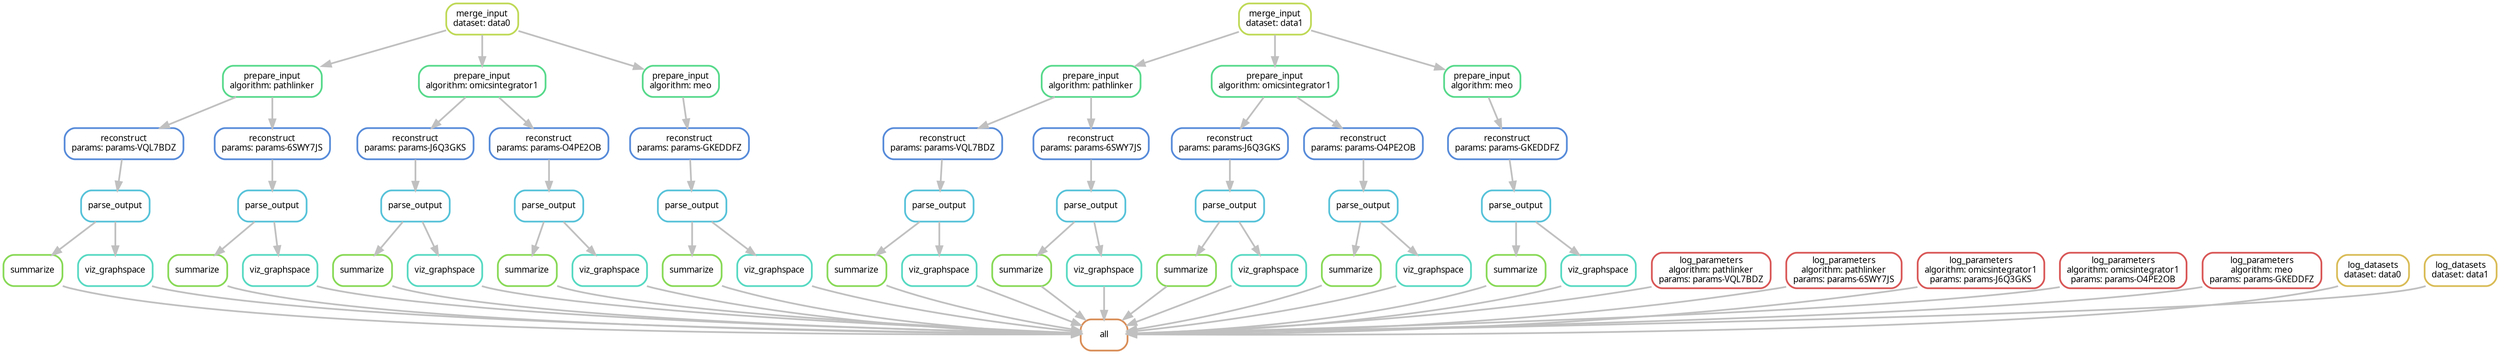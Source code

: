 digraph snakemake_dag {
    graph[bgcolor=white, margin=0];
    node[shape=box, style=rounded, fontname=sans,                 fontsize=10, penwidth=2];
    edge[penwidth=2, color=grey];
	0[label = "all", color = "0.07 0.6 0.85", style="rounded"];
	1[label = "summarize", color = "0.27 0.6 0.85", style="rounded"];
	2[label = "parse_output", color = "0.53 0.6 0.85", style="rounded"];
	3[label = "reconstruct\nparams: params-VQL7BDZ", color = "0.60 0.6 0.85", style="rounded"];
	4[label = "prepare_input\nalgorithm: pathlinker", color = "0.40 0.6 0.85", style="rounded"];
	5[label = "merge_input\ndataset: data0", color = "0.20 0.6 0.85", style="rounded"];
	6[label = "summarize", color = "0.27 0.6 0.85", style="rounded"];
	7[label = "parse_output", color = "0.53 0.6 0.85", style="rounded"];
	8[label = "reconstruct\nparams: params-6SWY7JS", color = "0.60 0.6 0.85", style="rounded"];
	9[label = "summarize", color = "0.27 0.6 0.85", style="rounded"];
	10[label = "parse_output", color = "0.53 0.6 0.85", style="rounded"];
	11[label = "reconstruct\nparams: params-J6Q3GKS", color = "0.60 0.6 0.85", style="rounded"];
	12[label = "prepare_input\nalgorithm: omicsintegrator1", color = "0.40 0.6 0.85", style="rounded"];
	13[label = "summarize", color = "0.27 0.6 0.85", style="rounded"];
	14[label = "parse_output", color = "0.53 0.6 0.85", style="rounded"];
	15[label = "reconstruct\nparams: params-O4PE2OB", color = "0.60 0.6 0.85", style="rounded"];
	16[label = "summarize", color = "0.27 0.6 0.85", style="rounded"];
	17[label = "parse_output", color = "0.53 0.6 0.85", style="rounded"];
	18[label = "reconstruct\nparams: params-GKEDDFZ", color = "0.60 0.6 0.85", style="rounded"];
	19[label = "prepare_input\nalgorithm: meo", color = "0.40 0.6 0.85", style="rounded"];
	20[label = "summarize", color = "0.27 0.6 0.85", style="rounded"];
	21[label = "parse_output", color = "0.53 0.6 0.85", style="rounded"];
	22[label = "reconstruct\nparams: params-VQL7BDZ", color = "0.60 0.6 0.85", style="rounded"];
	23[label = "prepare_input\nalgorithm: pathlinker", color = "0.40 0.6 0.85", style="rounded"];
	24[label = "merge_input\ndataset: data1", color = "0.20 0.6 0.85", style="rounded"];
	25[label = "summarize", color = "0.27 0.6 0.85", style="rounded"];
	26[label = "parse_output", color = "0.53 0.6 0.85", style="rounded"];
	27[label = "reconstruct\nparams: params-6SWY7JS", color = "0.60 0.6 0.85", style="rounded"];
	28[label = "summarize", color = "0.27 0.6 0.85", style="rounded"];
	29[label = "parse_output", color = "0.53 0.6 0.85", style="rounded"];
	30[label = "reconstruct\nparams: params-J6Q3GKS", color = "0.60 0.6 0.85", style="rounded"];
	31[label = "prepare_input\nalgorithm: omicsintegrator1", color = "0.40 0.6 0.85", style="rounded"];
	32[label = "summarize", color = "0.27 0.6 0.85", style="rounded"];
	33[label = "parse_output", color = "0.53 0.6 0.85", style="rounded"];
	34[label = "reconstruct\nparams: params-O4PE2OB", color = "0.60 0.6 0.85", style="rounded"];
	35[label = "summarize", color = "0.27 0.6 0.85", style="rounded"];
	36[label = "parse_output", color = "0.53 0.6 0.85", style="rounded"];
	37[label = "reconstruct\nparams: params-GKEDDFZ", color = "0.60 0.6 0.85", style="rounded"];
	38[label = "prepare_input\nalgorithm: meo", color = "0.40 0.6 0.85", style="rounded"];
	39[label = "viz_graphspace", color = "0.47 0.6 0.85", style="rounded"];
	40[label = "viz_graphspace", color = "0.47 0.6 0.85", style="rounded"];
	41[label = "viz_graphspace", color = "0.47 0.6 0.85", style="rounded"];
	42[label = "viz_graphspace", color = "0.47 0.6 0.85", style="rounded"];
	43[label = "viz_graphspace", color = "0.47 0.6 0.85", style="rounded"];
	44[label = "viz_graphspace", color = "0.47 0.6 0.85", style="rounded"];
	45[label = "viz_graphspace", color = "0.47 0.6 0.85", style="rounded"];
	46[label = "viz_graphspace", color = "0.47 0.6 0.85", style="rounded"];
	47[label = "viz_graphspace", color = "0.47 0.6 0.85", style="rounded"];
	48[label = "viz_graphspace", color = "0.47 0.6 0.85", style="rounded"];
	49[label = "log_parameters\nalgorithm: pathlinker\nparams: params-VQL7BDZ", color = "0.00 0.6 0.85", style="rounded"];
	50[label = "log_parameters\nalgorithm: pathlinker\nparams: params-6SWY7JS", color = "0.00 0.6 0.85", style="rounded"];
	51[label = "log_parameters\nalgorithm: omicsintegrator1\nparams: params-J6Q3GKS", color = "0.00 0.6 0.85", style="rounded"];
	52[label = "log_parameters\nalgorithm: omicsintegrator1\nparams: params-O4PE2OB", color = "0.00 0.6 0.85", style="rounded"];
	53[label = "log_parameters\nalgorithm: meo\nparams: params-GKEDDFZ", color = "0.00 0.6 0.85", style="rounded"];
	54[label = "log_datasets\ndataset: data0", color = "0.13 0.6 0.85", style="rounded"];
	55[label = "log_datasets\ndataset: data1", color = "0.13 0.6 0.85", style="rounded"];
	1 -> 0
	6 -> 0
	9 -> 0
	13 -> 0
	16 -> 0
	20 -> 0
	25 -> 0
	28 -> 0
	32 -> 0
	35 -> 0
	39 -> 0
	40 -> 0
	41 -> 0
	42 -> 0
	43 -> 0
	44 -> 0
	45 -> 0
	46 -> 0
	47 -> 0
	48 -> 0
	49 -> 0
	50 -> 0
	51 -> 0
	52 -> 0
	53 -> 0
	54 -> 0
	55 -> 0
	2 -> 1
	3 -> 2
	4 -> 3
	5 -> 4
	7 -> 6
	8 -> 7
	4 -> 8
	10 -> 9
	11 -> 10
	12 -> 11
	5 -> 12
	14 -> 13
	15 -> 14
	12 -> 15
	17 -> 16
	18 -> 17
	19 -> 18
	5 -> 19
	21 -> 20
	22 -> 21
	23 -> 22
	24 -> 23
	26 -> 25
	27 -> 26
	23 -> 27
	29 -> 28
	30 -> 29
	31 -> 30
	24 -> 31
	33 -> 32
	34 -> 33
	31 -> 34
	36 -> 35
	37 -> 36
	38 -> 37
	24 -> 38
	2 -> 39
	7 -> 40
	10 -> 41
	14 -> 42
	17 -> 43
	21 -> 44
	26 -> 45
	29 -> 46
	33 -> 47
	36 -> 48
}            
